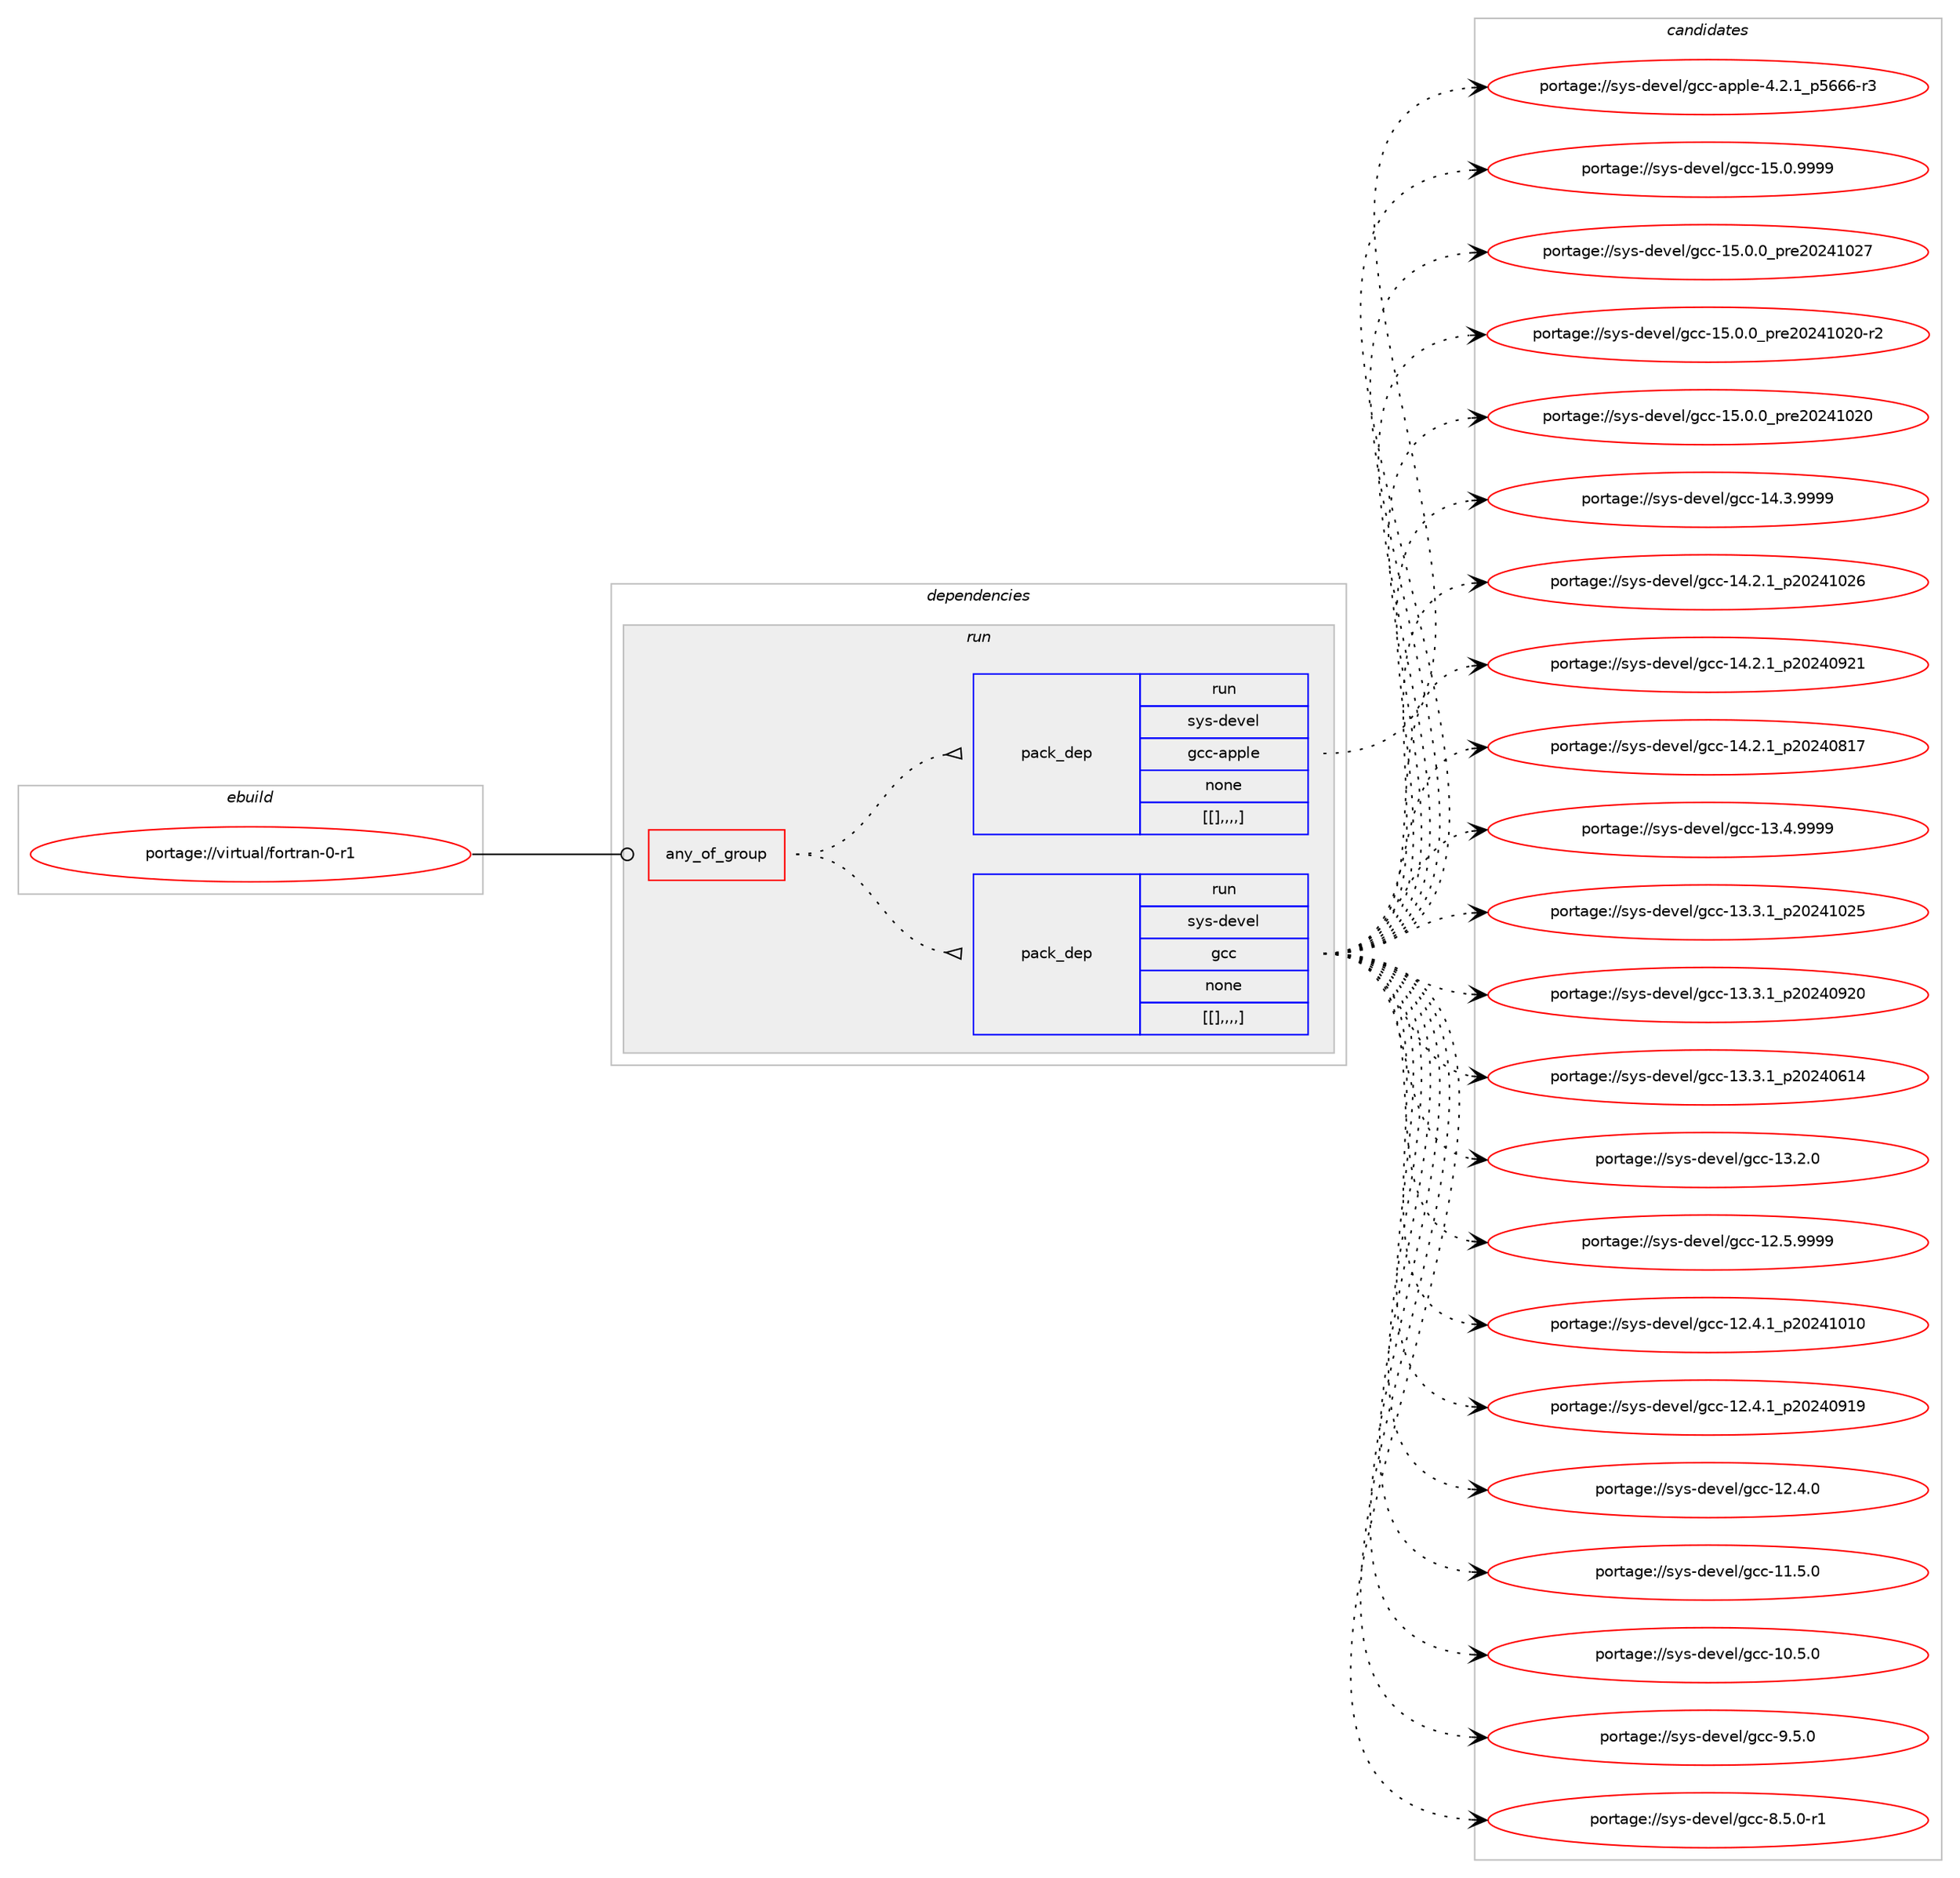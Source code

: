 digraph prolog {

# *************
# Graph options
# *************

newrank=true;
concentrate=true;
compound=true;
graph [rankdir=LR,fontname=Helvetica,fontsize=10,ranksep=1.5];#, ranksep=2.5, nodesep=0.2];
edge  [arrowhead=vee];
node  [fontname=Helvetica,fontsize=10];

# **********
# The ebuild
# **********

subgraph cluster_leftcol {
color=gray;
label=<<i>ebuild</i>>;
id [label="portage://virtual/fortran-0-r1", color=red, width=4, href="../virtual/fortran-0-r1.svg"];
}

# ****************
# The dependencies
# ****************

subgraph cluster_midcol {
color=gray;
label=<<i>dependencies</i>>;
subgraph cluster_compile {
fillcolor="#eeeeee";
style=filled;
label=<<i>compile</i>>;
}
subgraph cluster_compileandrun {
fillcolor="#eeeeee";
style=filled;
label=<<i>compile and run</i>>;
}
subgraph cluster_run {
fillcolor="#eeeeee";
style=filled;
label=<<i>run</i>>;
subgraph any32 {
dependency1510 [label=<<TABLE BORDER="0" CELLBORDER="1" CELLSPACING="0" CELLPADDING="4"><TR><TD CELLPADDING="10">any_of_group</TD></TR></TABLE>>, shape=none, color=red];subgraph pack1169 {
dependency1512 [label=<<TABLE BORDER="0" CELLBORDER="1" CELLSPACING="0" CELLPADDING="4" WIDTH="220"><TR><TD ROWSPAN="6" CELLPADDING="30">pack_dep</TD></TR><TR><TD WIDTH="110">run</TD></TR><TR><TD>sys-devel</TD></TR><TR><TD>gcc</TD></TR><TR><TD>none</TD></TR><TR><TD>[[],,,,]</TD></TR></TABLE>>, shape=none, color=blue];
}
dependency1510:e -> dependency1512:w [weight=20,style="dotted",arrowhead="oinv"];
subgraph pack1171 {
dependency1514 [label=<<TABLE BORDER="0" CELLBORDER="1" CELLSPACING="0" CELLPADDING="4" WIDTH="220"><TR><TD ROWSPAN="6" CELLPADDING="30">pack_dep</TD></TR><TR><TD WIDTH="110">run</TD></TR><TR><TD>sys-devel</TD></TR><TR><TD>gcc-apple</TD></TR><TR><TD>none</TD></TR><TR><TD>[[],,,,]</TD></TR></TABLE>>, shape=none, color=blue];
}
dependency1510:e -> dependency1514:w [weight=20,style="dotted",arrowhead="oinv"];
}
id:e -> dependency1510:w [weight=20,style="solid",arrowhead="odot"];
}
}

# **************
# The candidates
# **************

subgraph cluster_choices {
rank=same;
color=gray;
label=<<i>candidates</i>>;

subgraph choice1164 {
color=black;
nodesep=1;
choice1151211154510010111810110847103999945495346484657575757 [label="portage://sys-devel/gcc-15.0.9999", color=red, width=4,href="../sys-devel/gcc-15.0.9999.svg"];
choice1151211154510010111810110847103999945495346484648951121141015048505249485055 [label="portage://sys-devel/gcc-15.0.0_pre20241027", color=red, width=4,href="../sys-devel/gcc-15.0.0_pre20241027.svg"];
choice11512111545100101118101108471039999454953464846489511211410150485052494850484511450 [label="portage://sys-devel/gcc-15.0.0_pre20241020-r2", color=red, width=4,href="../sys-devel/gcc-15.0.0_pre20241020-r2.svg"];
choice1151211154510010111810110847103999945495346484648951121141015048505249485048 [label="portage://sys-devel/gcc-15.0.0_pre20241020", color=red, width=4,href="../sys-devel/gcc-15.0.0_pre20241020.svg"];
choice1151211154510010111810110847103999945495246514657575757 [label="portage://sys-devel/gcc-14.3.9999", color=red, width=4,href="../sys-devel/gcc-14.3.9999.svg"];
choice1151211154510010111810110847103999945495246504649951125048505249485054 [label="portage://sys-devel/gcc-14.2.1_p20241026", color=red, width=4,href="../sys-devel/gcc-14.2.1_p20241026.svg"];
choice1151211154510010111810110847103999945495246504649951125048505248575049 [label="portage://sys-devel/gcc-14.2.1_p20240921", color=red, width=4,href="../sys-devel/gcc-14.2.1_p20240921.svg"];
choice1151211154510010111810110847103999945495246504649951125048505248564955 [label="portage://sys-devel/gcc-14.2.1_p20240817", color=red, width=4,href="../sys-devel/gcc-14.2.1_p20240817.svg"];
choice1151211154510010111810110847103999945495146524657575757 [label="portage://sys-devel/gcc-13.4.9999", color=red, width=4,href="../sys-devel/gcc-13.4.9999.svg"];
choice1151211154510010111810110847103999945495146514649951125048505249485053 [label="portage://sys-devel/gcc-13.3.1_p20241025", color=red, width=4,href="../sys-devel/gcc-13.3.1_p20241025.svg"];
choice1151211154510010111810110847103999945495146514649951125048505248575048 [label="portage://sys-devel/gcc-13.3.1_p20240920", color=red, width=4,href="../sys-devel/gcc-13.3.1_p20240920.svg"];
choice1151211154510010111810110847103999945495146514649951125048505248544952 [label="portage://sys-devel/gcc-13.3.1_p20240614", color=red, width=4,href="../sys-devel/gcc-13.3.1_p20240614.svg"];
choice1151211154510010111810110847103999945495146504648 [label="portage://sys-devel/gcc-13.2.0", color=red, width=4,href="../sys-devel/gcc-13.2.0.svg"];
choice1151211154510010111810110847103999945495046534657575757 [label="portage://sys-devel/gcc-12.5.9999", color=red, width=4,href="../sys-devel/gcc-12.5.9999.svg"];
choice1151211154510010111810110847103999945495046524649951125048505249484948 [label="portage://sys-devel/gcc-12.4.1_p20241010", color=red, width=4,href="../sys-devel/gcc-12.4.1_p20241010.svg"];
choice1151211154510010111810110847103999945495046524649951125048505248574957 [label="portage://sys-devel/gcc-12.4.1_p20240919", color=red, width=4,href="../sys-devel/gcc-12.4.1_p20240919.svg"];
choice1151211154510010111810110847103999945495046524648 [label="portage://sys-devel/gcc-12.4.0", color=red, width=4,href="../sys-devel/gcc-12.4.0.svg"];
choice1151211154510010111810110847103999945494946534648 [label="portage://sys-devel/gcc-11.5.0", color=red, width=4,href="../sys-devel/gcc-11.5.0.svg"];
choice1151211154510010111810110847103999945494846534648 [label="portage://sys-devel/gcc-10.5.0", color=red, width=4,href="../sys-devel/gcc-10.5.0.svg"];
choice11512111545100101118101108471039999455746534648 [label="portage://sys-devel/gcc-9.5.0", color=red, width=4,href="../sys-devel/gcc-9.5.0.svg"];
choice115121115451001011181011084710399994556465346484511449 [label="portage://sys-devel/gcc-8.5.0-r1", color=red, width=4,href="../sys-devel/gcc-8.5.0-r1.svg"];
dependency1512:e -> choice1151211154510010111810110847103999945495346484657575757:w [style=dotted,weight="100"];
dependency1512:e -> choice1151211154510010111810110847103999945495346484648951121141015048505249485055:w [style=dotted,weight="100"];
dependency1512:e -> choice11512111545100101118101108471039999454953464846489511211410150485052494850484511450:w [style=dotted,weight="100"];
dependency1512:e -> choice1151211154510010111810110847103999945495346484648951121141015048505249485048:w [style=dotted,weight="100"];
dependency1512:e -> choice1151211154510010111810110847103999945495246514657575757:w [style=dotted,weight="100"];
dependency1512:e -> choice1151211154510010111810110847103999945495246504649951125048505249485054:w [style=dotted,weight="100"];
dependency1512:e -> choice1151211154510010111810110847103999945495246504649951125048505248575049:w [style=dotted,weight="100"];
dependency1512:e -> choice1151211154510010111810110847103999945495246504649951125048505248564955:w [style=dotted,weight="100"];
dependency1512:e -> choice1151211154510010111810110847103999945495146524657575757:w [style=dotted,weight="100"];
dependency1512:e -> choice1151211154510010111810110847103999945495146514649951125048505249485053:w [style=dotted,weight="100"];
dependency1512:e -> choice1151211154510010111810110847103999945495146514649951125048505248575048:w [style=dotted,weight="100"];
dependency1512:e -> choice1151211154510010111810110847103999945495146514649951125048505248544952:w [style=dotted,weight="100"];
dependency1512:e -> choice1151211154510010111810110847103999945495146504648:w [style=dotted,weight="100"];
dependency1512:e -> choice1151211154510010111810110847103999945495046534657575757:w [style=dotted,weight="100"];
dependency1512:e -> choice1151211154510010111810110847103999945495046524649951125048505249484948:w [style=dotted,weight="100"];
dependency1512:e -> choice1151211154510010111810110847103999945495046524649951125048505248574957:w [style=dotted,weight="100"];
dependency1512:e -> choice1151211154510010111810110847103999945495046524648:w [style=dotted,weight="100"];
dependency1512:e -> choice1151211154510010111810110847103999945494946534648:w [style=dotted,weight="100"];
dependency1512:e -> choice1151211154510010111810110847103999945494846534648:w [style=dotted,weight="100"];
dependency1512:e -> choice11512111545100101118101108471039999455746534648:w [style=dotted,weight="100"];
dependency1512:e -> choice115121115451001011181011084710399994556465346484511449:w [style=dotted,weight="100"];
}
subgraph choice1166 {
color=black;
nodesep=1;
choice11512111545100101118101108471039999459711211210810145524650464995112535454544511451 [label="portage://sys-devel/gcc-apple-4.2.1_p5666-r3", color=red, width=4,href="../sys-devel/gcc-apple-4.2.1_p5666-r3.svg"];
dependency1514:e -> choice11512111545100101118101108471039999459711211210810145524650464995112535454544511451:w [style=dotted,weight="100"];
}
}

}
